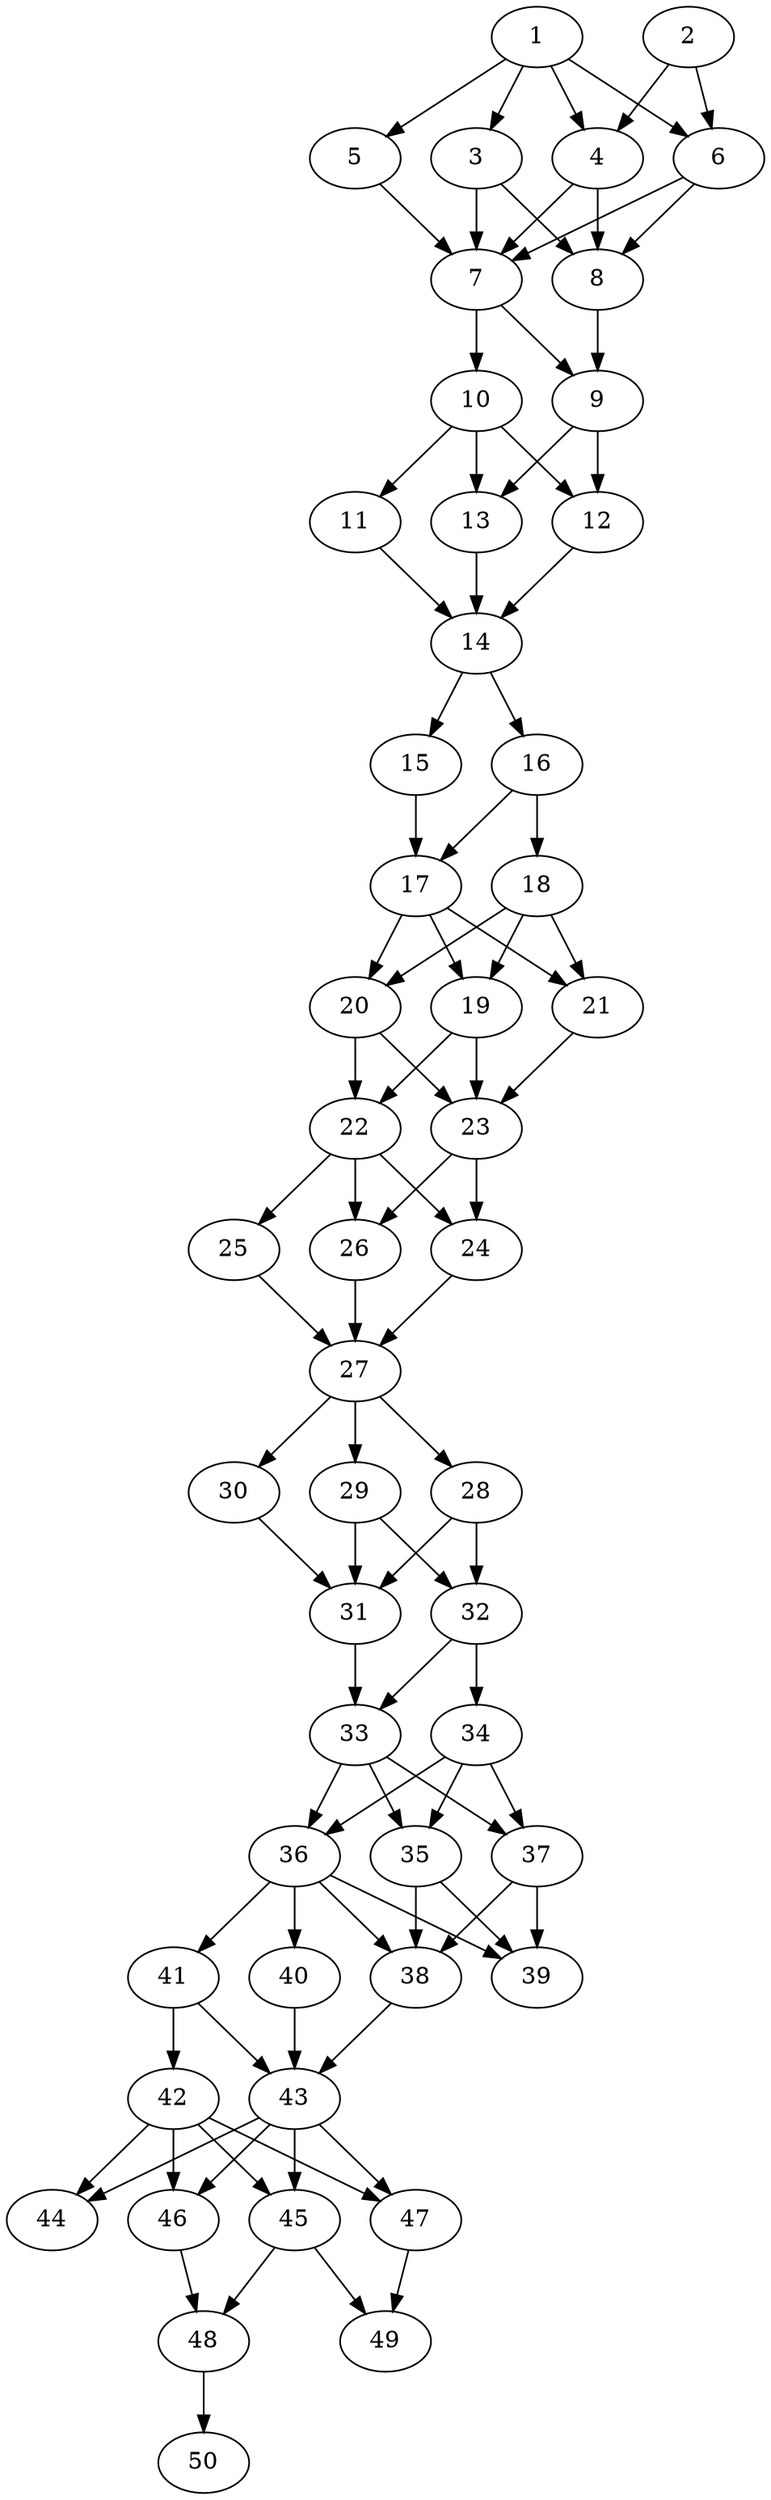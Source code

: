 // DAG automatically generated by daggen at Thu Oct  3 14:07:58 2019
// ./daggen --dot -n 50 --ccr 0.4 --fat 0.3 --regular 0.5 --density 0.9 --mindata 5242880 --maxdata 52428800 
digraph G {
  1 [size="98037760", alpha="0.04", expect_size="39215104"] 
  1 -> 3 [size ="39215104"]
  1 -> 4 [size ="39215104"]
  1 -> 5 [size ="39215104"]
  1 -> 6 [size ="39215104"]
  2 [size="117286400", alpha="0.15", expect_size="46914560"] 
  2 -> 4 [size ="46914560"]
  2 -> 6 [size ="46914560"]
  3 [size="42137600", alpha="0.08", expect_size="16855040"] 
  3 -> 7 [size ="16855040"]
  3 -> 8 [size ="16855040"]
  4 [size="82995200", alpha="0.06", expect_size="33198080"] 
  4 -> 7 [size ="33198080"]
  4 -> 8 [size ="33198080"]
  5 [size="22476800", alpha="0.01", expect_size="8990720"] 
  5 -> 7 [size ="8990720"]
  6 [size="22638080", alpha="0.09", expect_size="9055232"] 
  6 -> 7 [size ="9055232"]
  6 -> 8 [size ="9055232"]
  7 [size="102699520", alpha="0.03", expect_size="41079808"] 
  7 -> 9 [size ="41079808"]
  7 -> 10 [size ="41079808"]
  8 [size="113697280", alpha="0.12", expect_size="45478912"] 
  8 -> 9 [size ="45478912"]
  9 [size="49338880", alpha="0.09", expect_size="19735552"] 
  9 -> 12 [size ="19735552"]
  9 -> 13 [size ="19735552"]
  10 [size="96012800", alpha="0.18", expect_size="38405120"] 
  10 -> 11 [size ="38405120"]
  10 -> 12 [size ="38405120"]
  10 -> 13 [size ="38405120"]
  11 [size="76733440", alpha="0.08", expect_size="30693376"] 
  11 -> 14 [size ="30693376"]
  12 [size="101905920", alpha="0.11", expect_size="40762368"] 
  12 -> 14 [size ="40762368"]
  13 [size="74938880", alpha="0.13", expect_size="29975552"] 
  13 -> 14 [size ="29975552"]
  14 [size="120432640", alpha="0.19", expect_size="48173056"] 
  14 -> 15 [size ="48173056"]
  14 -> 16 [size ="48173056"]
  15 [size="40071680", alpha="0.11", expect_size="16028672"] 
  15 -> 17 [size ="16028672"]
  16 [size="47866880", alpha="0.10", expect_size="19146752"] 
  16 -> 17 [size ="19146752"]
  16 -> 18 [size ="19146752"]
  17 [size="103887360", alpha="0.14", expect_size="41554944"] 
  17 -> 19 [size ="41554944"]
  17 -> 20 [size ="41554944"]
  17 -> 21 [size ="41554944"]
  18 [size="123665920", alpha="0.13", expect_size="49466368"] 
  18 -> 19 [size ="49466368"]
  18 -> 20 [size ="49466368"]
  18 -> 21 [size ="49466368"]
  19 [size="73932800", alpha="0.04", expect_size="29573120"] 
  19 -> 22 [size ="29573120"]
  19 -> 23 [size ="29573120"]
  20 [size="127380480", alpha="0.11", expect_size="50952192"] 
  20 -> 22 [size ="50952192"]
  20 -> 23 [size ="50952192"]
  21 [size="116910080", alpha="0.13", expect_size="46764032"] 
  21 -> 23 [size ="46764032"]
  22 [size="44787200", alpha="0.13", expect_size="17914880"] 
  22 -> 24 [size ="17914880"]
  22 -> 25 [size ="17914880"]
  22 -> 26 [size ="17914880"]
  23 [size="107568640", alpha="0.18", expect_size="43027456"] 
  23 -> 24 [size ="43027456"]
  23 -> 26 [size ="43027456"]
  24 [size="65059840", alpha="0.14", expect_size="26023936"] 
  24 -> 27 [size ="26023936"]
  25 [size="59637760", alpha="0.12", expect_size="23855104"] 
  25 -> 27 [size ="23855104"]
  26 [size="127083520", alpha="0.12", expect_size="50833408"] 
  26 -> 27 [size ="50833408"]
  27 [size="70453760", alpha="0.07", expect_size="28181504"] 
  27 -> 28 [size ="28181504"]
  27 -> 29 [size ="28181504"]
  27 -> 30 [size ="28181504"]
  28 [size="36362240", alpha="0.19", expect_size="14544896"] 
  28 -> 31 [size ="14544896"]
  28 -> 32 [size ="14544896"]
  29 [size="114237440", alpha="0.17", expect_size="45694976"] 
  29 -> 31 [size ="45694976"]
  29 -> 32 [size ="45694976"]
  30 [size="18140160", alpha="0.09", expect_size="7256064"] 
  30 -> 31 [size ="7256064"]
  31 [size="85288960", alpha="0.12", expect_size="34115584"] 
  31 -> 33 [size ="34115584"]
  32 [size="46722560", alpha="0.10", expect_size="18689024"] 
  32 -> 33 [size ="18689024"]
  32 -> 34 [size ="18689024"]
  33 [size="124582400", alpha="0.19", expect_size="49832960"] 
  33 -> 35 [size ="49832960"]
  33 -> 36 [size ="49832960"]
  33 -> 37 [size ="49832960"]
  34 [size="111971840", alpha="0.05", expect_size="44788736"] 
  34 -> 35 [size ="44788736"]
  34 -> 36 [size ="44788736"]
  34 -> 37 [size ="44788736"]
  35 [size="78778880", alpha="0.17", expect_size="31511552"] 
  35 -> 38 [size ="31511552"]
  35 -> 39 [size ="31511552"]
  36 [size="34378240", alpha="0.14", expect_size="13751296"] 
  36 -> 38 [size ="13751296"]
  36 -> 39 [size ="13751296"]
  36 -> 40 [size ="13751296"]
  36 -> 41 [size ="13751296"]
  37 [size="106263040", alpha="0.06", expect_size="42505216"] 
  37 -> 38 [size ="42505216"]
  37 -> 39 [size ="42505216"]
  38 [size="30133760", alpha="0.18", expect_size="12053504"] 
  38 -> 43 [size ="12053504"]
  39 [size="24545280", alpha="0.19", expect_size="9818112"] 
  40 [size="125731840", alpha="0.00", expect_size="50292736"] 
  40 -> 43 [size ="50292736"]
  41 [size="62704640", alpha="0.19", expect_size="25081856"] 
  41 -> 42 [size ="25081856"]
  41 -> 43 [size ="25081856"]
  42 [size="17057280", alpha="0.03", expect_size="6822912"] 
  42 -> 44 [size ="6822912"]
  42 -> 45 [size ="6822912"]
  42 -> 46 [size ="6822912"]
  42 -> 47 [size ="6822912"]
  43 [size="77591040", alpha="0.03", expect_size="31036416"] 
  43 -> 44 [size ="31036416"]
  43 -> 45 [size ="31036416"]
  43 -> 46 [size ="31036416"]
  43 -> 47 [size ="31036416"]
  44 [size="70205440", alpha="0.11", expect_size="28082176"] 
  45 [size="102233600", alpha="0.08", expect_size="40893440"] 
  45 -> 48 [size ="40893440"]
  45 -> 49 [size ="40893440"]
  46 [size="82672640", alpha="0.04", expect_size="33069056"] 
  46 -> 48 [size ="33069056"]
  47 [size="46282240", alpha="0.10", expect_size="18512896"] 
  47 -> 49 [size ="18512896"]
  48 [size="83847680", alpha="0.19", expect_size="33539072"] 
  48 -> 50 [size ="33539072"]
  49 [size="69995520", alpha="0.06", expect_size="27998208"] 
  50 [size="65551360", alpha="0.14", expect_size="26220544"] 
}
